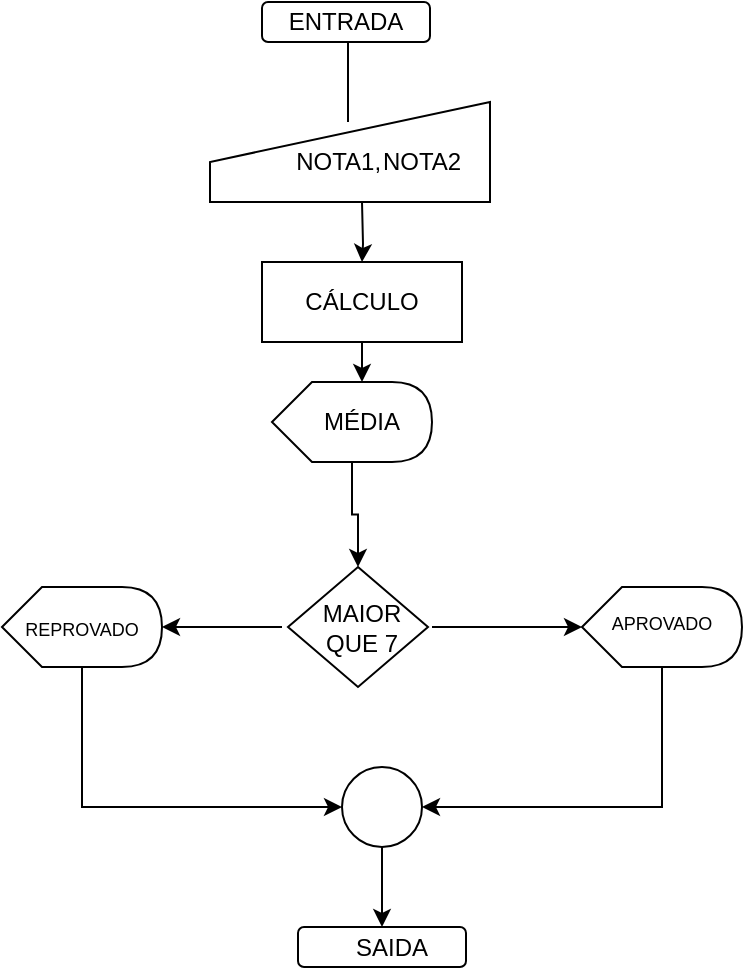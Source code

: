 <mxfile version="14.9.5" type="github" pages="2">
  <diagram id="jcTOxEiZp0Malr8Zv1Tt" name="Page-1">
    <mxGraphModel dx="868" dy="482" grid="1" gridSize="10" guides="1" tooltips="1" connect="1" arrows="1" fold="1" page="1" pageScale="1" pageWidth="827" pageHeight="1169" math="0" shadow="0">
      <root>
        <mxCell id="0" />
        <mxCell id="1" parent="0" />
        <mxCell id="ZpEtAqnk96jk5uY1j9kr-5" value="" style="shape=display;whiteSpace=wrap;html=1;" vertex="1" parent="1">
          <mxGeometry x="240" y="312.5" width="80" height="40" as="geometry" />
        </mxCell>
        <mxCell id="ZpEtAqnk96jk5uY1j9kr-18" style="edgeStyle=orthogonalEdgeStyle;rounded=0;orthogonalLoop=1;jettySize=auto;html=1;exitX=0;exitY=0;exitDx=40;exitDy=40;exitPerimeter=0;entryX=1;entryY=0.5;entryDx=0;entryDy=0;" edge="1" parent="1" source="ZpEtAqnk96jk5uY1j9kr-4" target="ZpEtAqnk96jk5uY1j9kr-13">
          <mxGeometry relative="1" as="geometry" />
        </mxCell>
        <mxCell id="ZpEtAqnk96jk5uY1j9kr-4" value="" style="shape=display;whiteSpace=wrap;html=1;" vertex="1" parent="1">
          <mxGeometry x="530" y="312.5" width="80" height="40" as="geometry" />
        </mxCell>
        <mxCell id="ZpEtAqnk96jk5uY1j9kr-11" style="edgeStyle=orthogonalEdgeStyle;rounded=0;orthogonalLoop=1;jettySize=auto;html=1;exitX=0;exitY=0;exitDx=40;exitDy=40;exitPerimeter=0;entryX=0.5;entryY=0;entryDx=0;entryDy=0;" edge="1" parent="1" source="ZpEtAqnk96jk5uY1j9kr-2" target="y26HUDfeUxLxe6HiMWJv-26">
          <mxGeometry relative="1" as="geometry" />
        </mxCell>
        <mxCell id="ZpEtAqnk96jk5uY1j9kr-2" value="" style="shape=display;whiteSpace=wrap;html=1;" vertex="1" parent="1">
          <mxGeometry x="375" y="210" width="80" height="40" as="geometry" />
        </mxCell>
        <mxCell id="ZpEtAqnk96jk5uY1j9kr-1" value="" style="shape=manualInput;whiteSpace=wrap;html=1;" vertex="1" parent="1">
          <mxGeometry x="344" y="70" width="140" height="50" as="geometry" />
        </mxCell>
        <mxCell id="y26HUDfeUxLxe6HiMWJv-1" value="" style="rounded=1;whiteSpace=wrap;html=1;" vertex="1" parent="1">
          <mxGeometry x="370" y="20" width="84" height="20" as="geometry" />
        </mxCell>
        <mxCell id="y26HUDfeUxLxe6HiMWJv-2" value="" style="endArrow=none;html=1;" edge="1" parent="1">
          <mxGeometry width="50" height="50" relative="1" as="geometry">
            <mxPoint x="413" y="80" as="sourcePoint" />
            <mxPoint x="413" y="40" as="targetPoint" />
            <Array as="points">
              <mxPoint x="413" y="80" />
            </Array>
          </mxGeometry>
        </mxCell>
        <mxCell id="y26HUDfeUxLxe6HiMWJv-16" style="edgeStyle=orthogonalEdgeStyle;rounded=0;orthogonalLoop=1;jettySize=auto;html=1;" edge="1" parent="1" target="y26HUDfeUxLxe6HiMWJv-11">
          <mxGeometry relative="1" as="geometry">
            <mxPoint x="420" y="120" as="sourcePoint" />
          </mxGeometry>
        </mxCell>
        <mxCell id="y26HUDfeUxLxe6HiMWJv-7" value="ENTRADA" style="text;html=1;strokeColor=none;fillColor=none;align=center;verticalAlign=middle;whiteSpace=wrap;rounded=0;" vertex="1" parent="1">
          <mxGeometry x="392" y="20" width="40" height="20" as="geometry" />
        </mxCell>
        <mxCell id="y26HUDfeUxLxe6HiMWJv-8" value="NOTA1,&amp;nbsp;" style="text;html=1;strokeColor=none;fillColor=none;align=center;verticalAlign=middle;whiteSpace=wrap;rounded=0;" vertex="1" parent="1">
          <mxGeometry x="390" y="90" width="40" height="20" as="geometry" />
        </mxCell>
        <mxCell id="y26HUDfeUxLxe6HiMWJv-9" value="NOTA2" style="text;html=1;strokeColor=none;fillColor=none;align=center;verticalAlign=middle;whiteSpace=wrap;rounded=0;" vertex="1" parent="1">
          <mxGeometry x="430" y="90" width="40" height="20" as="geometry" />
        </mxCell>
        <mxCell id="y26HUDfeUxLxe6HiMWJv-21" style="edgeStyle=orthogonalEdgeStyle;rounded=0;orthogonalLoop=1;jettySize=auto;html=1;exitX=0.5;exitY=1;exitDx=0;exitDy=0;entryX=0.5;entryY=0;entryDx=0;entryDy=0;" edge="1" parent="1" source="y26HUDfeUxLxe6HiMWJv-11">
          <mxGeometry relative="1" as="geometry">
            <mxPoint x="420" y="210" as="targetPoint" />
          </mxGeometry>
        </mxCell>
        <mxCell id="y26HUDfeUxLxe6HiMWJv-11" value="" style="rounded=0;whiteSpace=wrap;html=1;" vertex="1" parent="1">
          <mxGeometry x="370" y="150" width="100" height="40" as="geometry" />
        </mxCell>
        <mxCell id="y26HUDfeUxLxe6HiMWJv-17" value="MÉDIA" style="text;html=1;strokeColor=none;fillColor=none;align=center;verticalAlign=middle;whiteSpace=wrap;rounded=0;" vertex="1" parent="1">
          <mxGeometry x="400" y="220" width="40" height="20" as="geometry" />
        </mxCell>
        <mxCell id="y26HUDfeUxLxe6HiMWJv-34" value="" style="edgeStyle=orthogonalEdgeStyle;rounded=0;orthogonalLoop=1;jettySize=auto;html=1;" edge="1" parent="1">
          <mxGeometry relative="1" as="geometry">
            <mxPoint x="455" y="332.5" as="sourcePoint" />
            <mxPoint x="530" y="332.5" as="targetPoint" />
          </mxGeometry>
        </mxCell>
        <mxCell id="y26HUDfeUxLxe6HiMWJv-26" value="" style="rhombus;whiteSpace=wrap;html=1;" vertex="1" parent="1">
          <mxGeometry x="383" y="302.5" width="70" height="60" as="geometry" />
        </mxCell>
        <mxCell id="y26HUDfeUxLxe6HiMWJv-41" value="" style="edgeStyle=orthogonalEdgeStyle;rounded=0;orthogonalLoop=1;jettySize=auto;html=1;" edge="1" parent="1">
          <mxGeometry relative="1" as="geometry">
            <mxPoint x="380" y="332.5" as="sourcePoint" />
            <mxPoint x="320" y="332.5" as="targetPoint" />
            <Array as="points">
              <mxPoint x="370" y="332.5" />
              <mxPoint x="370" y="332.5" />
            </Array>
          </mxGeometry>
        </mxCell>
        <mxCell id="y26HUDfeUxLxe6HiMWJv-27" value="MAIOR QUE 7" style="text;html=1;strokeColor=none;fillColor=none;align=center;verticalAlign=middle;whiteSpace=wrap;rounded=0;" vertex="1" parent="1">
          <mxGeometry x="400" y="322.5" width="40" height="20" as="geometry" />
        </mxCell>
        <mxCell id="y26HUDfeUxLxe6HiMWJv-37" value="&lt;font style=&quot;font-size: 9px&quot;&gt;APROVADO&lt;/font&gt;" style="text;html=1;strokeColor=none;fillColor=none;align=center;verticalAlign=middle;whiteSpace=wrap;rounded=0;" vertex="1" parent="1">
          <mxGeometry x="530" y="320" width="80" height="20" as="geometry" />
        </mxCell>
        <mxCell id="ZpEtAqnk96jk5uY1j9kr-17" style="edgeStyle=orthogonalEdgeStyle;rounded=0;orthogonalLoop=1;jettySize=auto;html=1;entryX=0;entryY=0.5;entryDx=0;entryDy=0;exitX=0;exitY=0;exitDx=40;exitDy=40;exitPerimeter=0;" edge="1" parent="1" source="ZpEtAqnk96jk5uY1j9kr-5" target="ZpEtAqnk96jk5uY1j9kr-13">
          <mxGeometry relative="1" as="geometry" />
        </mxCell>
        <mxCell id="y26HUDfeUxLxe6HiMWJv-49" value="&lt;font style=&quot;font-size: 9px&quot;&gt;REPROVADO&lt;/font&gt;" style="text;html=1;strokeColor=none;fillColor=none;align=center;verticalAlign=middle;whiteSpace=wrap;rounded=0;" vertex="1" parent="1">
          <mxGeometry x="245" y="322.5" width="70" height="20" as="geometry" />
        </mxCell>
        <mxCell id="y26HUDfeUxLxe6HiMWJv-50" value="" style="rounded=1;whiteSpace=wrap;html=1;" vertex="1" parent="1">
          <mxGeometry x="388" y="482.5" width="84" height="20" as="geometry" />
        </mxCell>
        <mxCell id="y26HUDfeUxLxe6HiMWJv-54" value="SAIDA" style="text;html=1;strokeColor=none;fillColor=none;align=center;verticalAlign=middle;whiteSpace=wrap;rounded=0;" vertex="1" parent="1">
          <mxGeometry x="415" y="482.5" width="40" height="20" as="geometry" />
        </mxCell>
        <mxCell id="ZpEtAqnk96jk5uY1j9kr-3" value="CÁLCULO" style="text;html=1;strokeColor=none;fillColor=none;align=center;verticalAlign=middle;whiteSpace=wrap;rounded=0;" vertex="1" parent="1">
          <mxGeometry x="400" y="160" width="40" height="20" as="geometry" />
        </mxCell>
        <mxCell id="ZpEtAqnk96jk5uY1j9kr-16" style="edgeStyle=orthogonalEdgeStyle;rounded=0;orthogonalLoop=1;jettySize=auto;html=1;exitX=0.5;exitY=1;exitDx=0;exitDy=0;entryX=0.5;entryY=0;entryDx=0;entryDy=0;" edge="1" parent="1" source="ZpEtAqnk96jk5uY1j9kr-13" target="y26HUDfeUxLxe6HiMWJv-50">
          <mxGeometry relative="1" as="geometry" />
        </mxCell>
        <mxCell id="ZpEtAqnk96jk5uY1j9kr-13" value="" style="ellipse;whiteSpace=wrap;html=1;aspect=fixed;" vertex="1" parent="1">
          <mxGeometry x="410" y="402.5" width="40" height="40" as="geometry" />
        </mxCell>
      </root>
    </mxGraphModel>
  </diagram>
  <diagram id="m9BVCN9hhv9X9aUvS15V" name="Page-2">
    <mxGraphModel dx="868" dy="482" grid="1" gridSize="10" guides="1" tooltips="1" connect="1" arrows="1" fold="1" page="1" pageScale="1" pageWidth="827" pageHeight="1169" math="0" shadow="0">
      <root>
        <mxCell id="89DJCss_VM9YFrrzA3Ng-0" />
        <mxCell id="89DJCss_VM9YFrrzA3Ng-1" parent="89DJCss_VM9YFrrzA3Ng-0" />
      </root>
    </mxGraphModel>
  </diagram>
</mxfile>
